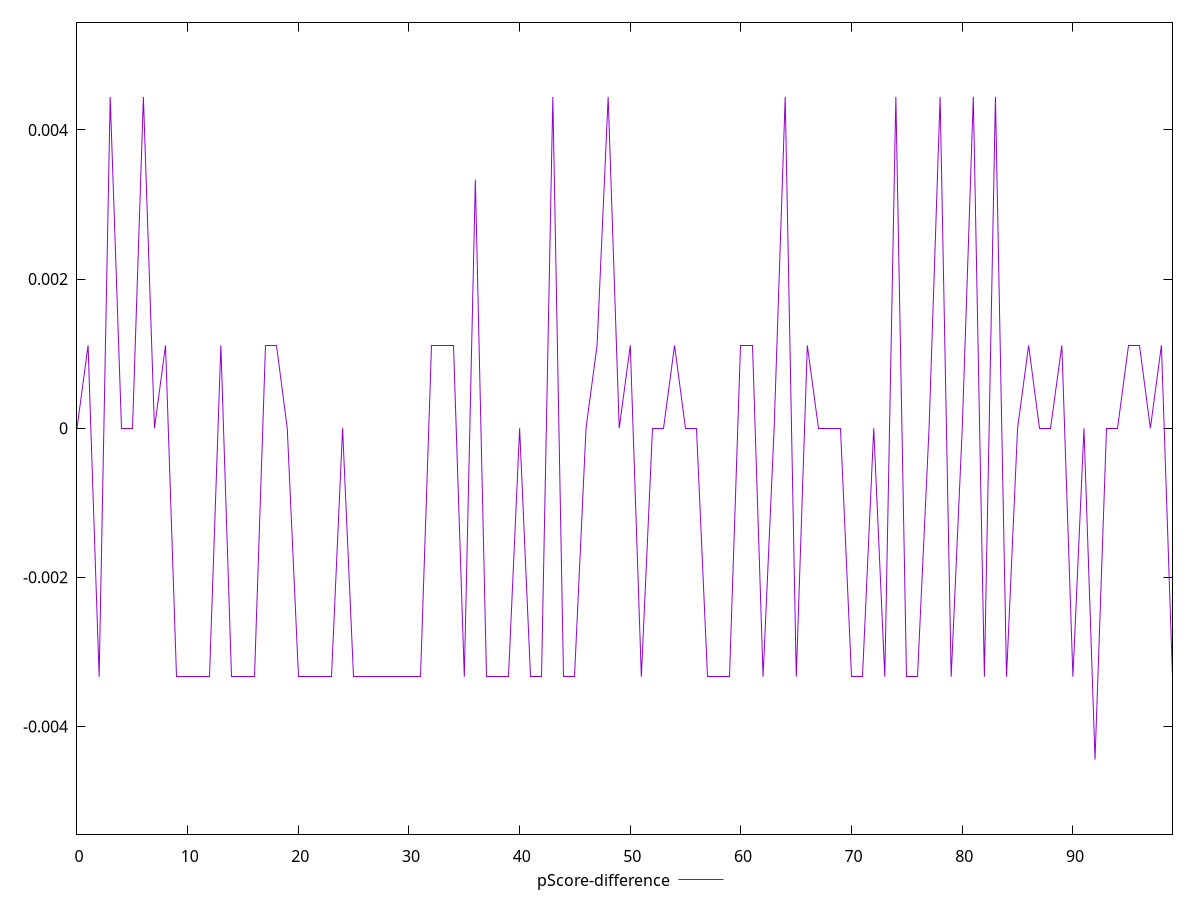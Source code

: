 reset

$pScoreDifference <<EOF
0 0
1 0.0011111111111111738
2 -0.0033333333333334103
3 0.004444444444444473
4 0
5 0
6 0.004444444444444473
7 0
8 0.0011111111111110628
9 -0.0033333333333334103
10 -0.0033333333333334103
11 -0.0033333333333334103
12 -0.0033333333333334103
13 0.0011111111111110628
14 -0.0033333333333334103
15 -0.0033333333333334103
16 -0.0033333333333334103
17 0.0011111111111110628
18 0.0011111111111110628
19 0
20 -0.0033333333333334103
21 -0.0033333333333334103
22 -0.0033333333333334103
23 -0.0033333333333334103
24 0
25 -0.0033333333333334103
26 -0.0033333333333334103
27 -0.0033333333333334103
28 -0.0033333333333334103
29 -0.0033333333333334103
30 -0.0033333333333334103
31 -0.0033333333333334103
32 0.0011111111111110628
33 0.0011111111111110628
34 0.0011111111111110628
35 -0.0033333333333334103
36 0.0033333333333332993
37 -0.0033333333333334103
38 -0.0033333333333334103
39 -0.0033333333333334103
40 0
41 -0.0033333333333334103
42 -0.0033333333333334103
43 0.004444444444444473
44 -0.0033333333333334103
45 -0.0033333333333332993
46 0
47 0.0011111111111110628
48 0.004444444444444473
49 0
50 0.0011111111111110628
51 -0.0033333333333334103
52 0
53 0
54 0.0011111111111110628
55 0
56 0
57 -0.0033333333333334103
58 -0.0033333333333334103
59 -0.0033333333333334103
60 0.0011111111111110628
61 0.0011111111111110628
62 -0.0033333333333334103
63 0
64 0.004444444444444473
65 -0.0033333333333334103
66 0.0011111111111110628
67 0
68 0
69 0
70 -0.0033333333333334103
71 -0.0033333333333334103
72 0
73 -0.0033333333333334103
74 0.004444444444444473
75 -0.0033333333333334103
76 -0.0033333333333334103
77 0
78 0.004444444444444473
79 -0.0033333333333334103
80 0
81 0.004444444444444473
82 -0.0033333333333334103
83 0.004444444444444473
84 -0.0033333333333334103
85 0
86 0.0011111111111110628
87 0
88 0
89 0.0011111111111110628
90 -0.0033333333333334103
91 0
92 -0.004444444444444473
93 0
94 0
95 0.0011111111111110628
96 0.0011111111111110628
97 0
98 0.0011111111111110628
99 -0.0033333333333334103
EOF

set key outside below
set xrange [0:99]
set yrange [-0.005444444444444473:0.005444444444444473]
set trange [-0.005444444444444473:0.005444444444444473]
set terminal svg size 640, 500 enhanced background rgb 'white'
set output "report_00019_2021-02-10T18-14-37.922Z//uses-webp-images/samples/pages+cached/pScore-difference/values.svg"

plot $pScoreDifference title "pScore-difference" with line

reset
